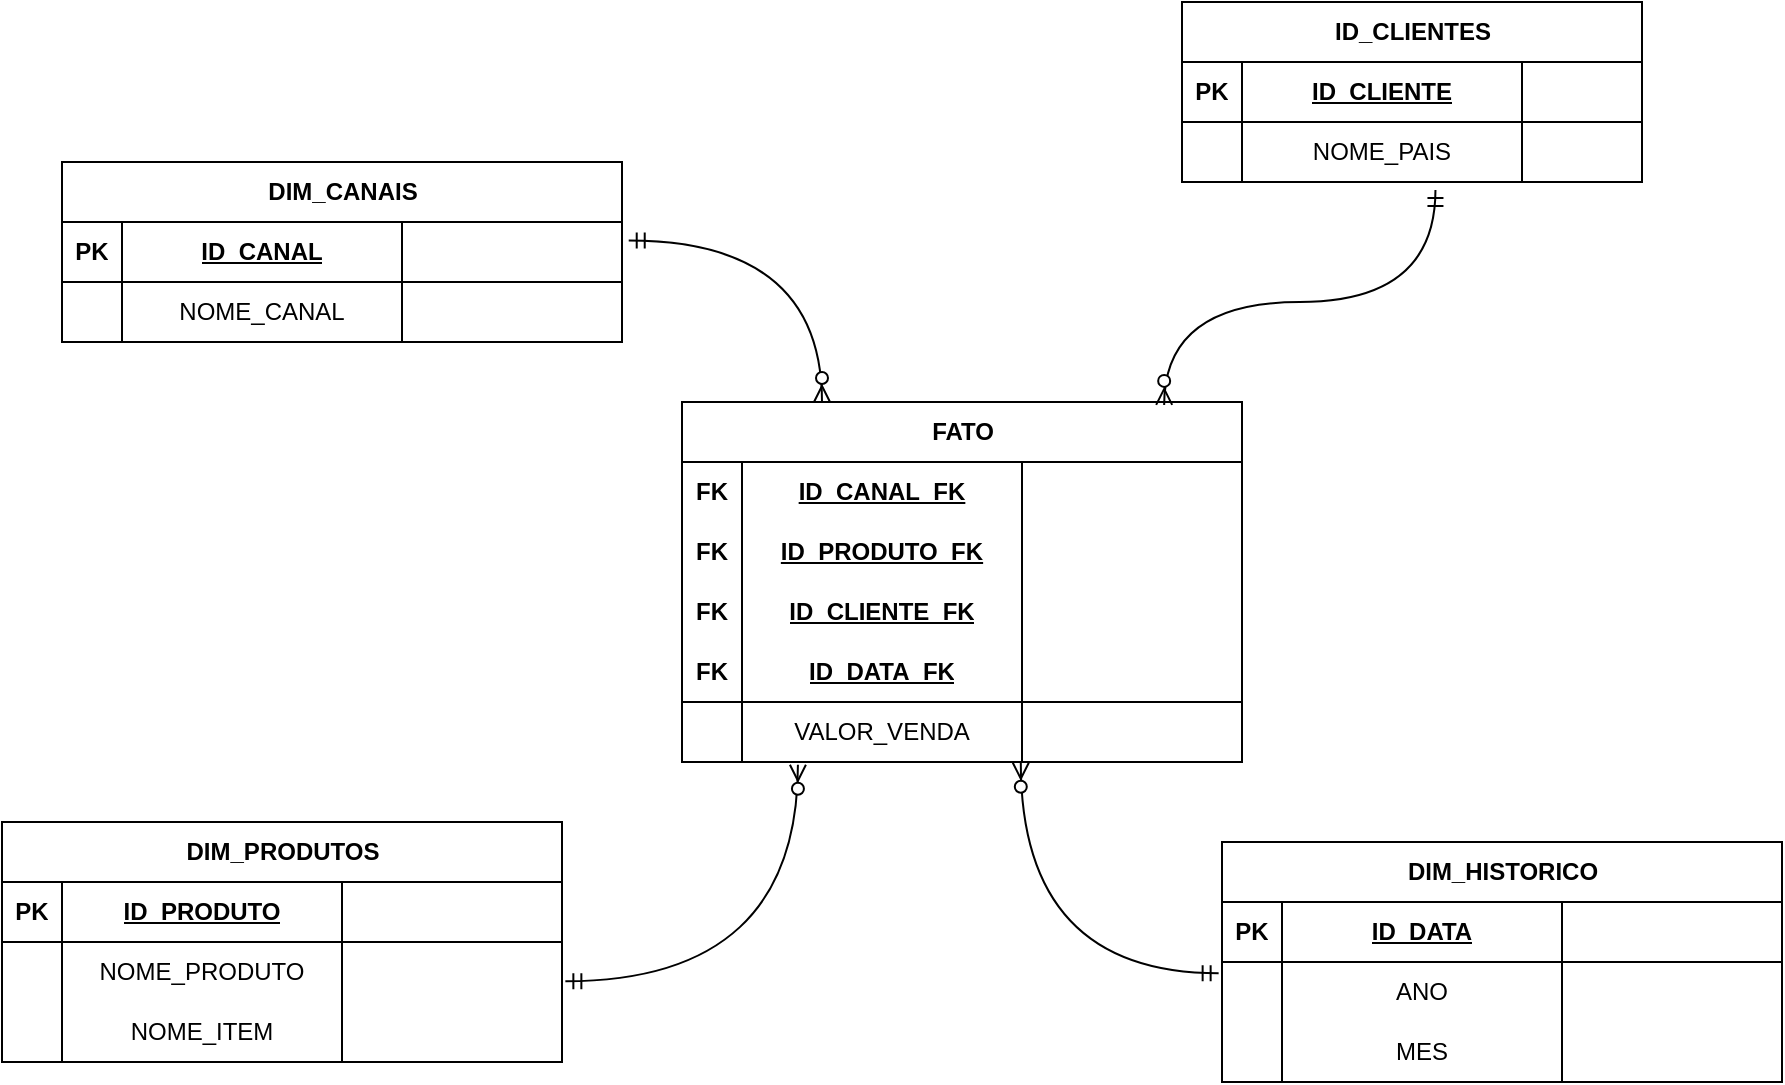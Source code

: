 <mxfile version="24.4.0" type="device">
  <diagram name="Page-1" id="2ca16b54-16f6-2749-3443-fa8db7711227">
    <mxGraphModel dx="1261" dy="1177" grid="1" gridSize="10" guides="1" tooltips="1" connect="1" arrows="1" fold="1" page="1" pageScale="1" pageWidth="1100" pageHeight="850" background="none" math="0" shadow="0">
      <root>
        <mxCell id="0" />
        <mxCell id="1" parent="0" />
        <mxCell id="dxaQRA7yv5_Gi09kWZQq-1" value="DIM_CANAIS" style="shape=table;startSize=30;container=1;collapsible=1;childLayout=tableLayout;fixedRows=1;rowLines=0;fontStyle=1;align=center;resizeLast=1;html=1;" vertex="1" parent="1">
          <mxGeometry x="135" y="150" width="280" height="90" as="geometry" />
        </mxCell>
        <mxCell id="dxaQRA7yv5_Gi09kWZQq-2" value="" style="shape=tableRow;horizontal=0;startSize=0;swimlaneHead=0;swimlaneBody=0;fillColor=none;collapsible=0;dropTarget=0;points=[[0,0.5],[1,0.5]];portConstraint=eastwest;top=0;left=0;right=0;bottom=1;" vertex="1" parent="dxaQRA7yv5_Gi09kWZQq-1">
          <mxGeometry y="30" width="280" height="30" as="geometry" />
        </mxCell>
        <mxCell id="dxaQRA7yv5_Gi09kWZQq-15" value="PK" style="shape=partialRectangle;connectable=0;fillColor=none;top=0;left=0;bottom=0;right=0;fontStyle=1;overflow=hidden;whiteSpace=wrap;html=1;" vertex="1" parent="dxaQRA7yv5_Gi09kWZQq-2">
          <mxGeometry width="30" height="30" as="geometry">
            <mxRectangle width="30" height="30" as="alternateBounds" />
          </mxGeometry>
        </mxCell>
        <mxCell id="dxaQRA7yv5_Gi09kWZQq-3" value="&lt;span style=&quot;text-align: left; text-decoration-line: underline;&quot;&gt;ID_CANAL&lt;/span&gt;" style="shape=partialRectangle;connectable=0;fillColor=none;top=0;left=0;bottom=0;right=0;fontStyle=1;overflow=hidden;whiteSpace=wrap;html=1;" vertex="1" parent="dxaQRA7yv5_Gi09kWZQq-2">
          <mxGeometry x="30" width="140" height="30" as="geometry">
            <mxRectangle width="140" height="30" as="alternateBounds" />
          </mxGeometry>
        </mxCell>
        <mxCell id="dxaQRA7yv5_Gi09kWZQq-4" value="" style="shape=partialRectangle;connectable=0;fillColor=none;top=0;left=0;bottom=0;right=0;align=left;spacingLeft=6;fontStyle=5;overflow=hidden;whiteSpace=wrap;html=1;" vertex="1" parent="dxaQRA7yv5_Gi09kWZQq-2">
          <mxGeometry x="170" width="110" height="30" as="geometry">
            <mxRectangle width="110" height="30" as="alternateBounds" />
          </mxGeometry>
        </mxCell>
        <mxCell id="dxaQRA7yv5_Gi09kWZQq-5" value="" style="shape=tableRow;horizontal=0;startSize=0;swimlaneHead=0;swimlaneBody=0;fillColor=none;collapsible=0;dropTarget=0;points=[[0,0.5],[1,0.5]];portConstraint=eastwest;top=0;left=0;right=0;bottom=0;" vertex="1" parent="dxaQRA7yv5_Gi09kWZQq-1">
          <mxGeometry y="60" width="280" height="30" as="geometry" />
        </mxCell>
        <mxCell id="dxaQRA7yv5_Gi09kWZQq-16" style="shape=partialRectangle;connectable=0;fillColor=none;top=0;left=0;bottom=0;right=0;editable=1;overflow=hidden;whiteSpace=wrap;html=1;" vertex="1" parent="dxaQRA7yv5_Gi09kWZQq-5">
          <mxGeometry width="30" height="30" as="geometry">
            <mxRectangle width="30" height="30" as="alternateBounds" />
          </mxGeometry>
        </mxCell>
        <mxCell id="dxaQRA7yv5_Gi09kWZQq-6" value="&lt;span style=&quot;text-align: left;&quot;&gt;NOME_CANAL&lt;/span&gt;" style="shape=partialRectangle;connectable=0;fillColor=none;top=0;left=0;bottom=0;right=0;editable=1;overflow=hidden;whiteSpace=wrap;html=1;" vertex="1" parent="dxaQRA7yv5_Gi09kWZQq-5">
          <mxGeometry x="30" width="140" height="30" as="geometry">
            <mxRectangle width="140" height="30" as="alternateBounds" />
          </mxGeometry>
        </mxCell>
        <mxCell id="dxaQRA7yv5_Gi09kWZQq-7" value="" style="shape=partialRectangle;connectable=0;fillColor=none;top=0;left=0;bottom=0;right=0;align=left;spacingLeft=6;overflow=hidden;whiteSpace=wrap;html=1;" vertex="1" parent="dxaQRA7yv5_Gi09kWZQq-5">
          <mxGeometry x="170" width="110" height="30" as="geometry">
            <mxRectangle width="110" height="30" as="alternateBounds" />
          </mxGeometry>
        </mxCell>
        <mxCell id="dxaQRA7yv5_Gi09kWZQq-17" value="DIM_PRODUTOS" style="shape=table;startSize=30;container=1;collapsible=1;childLayout=tableLayout;fixedRows=1;rowLines=0;fontStyle=1;align=center;resizeLast=1;html=1;" vertex="1" parent="1">
          <mxGeometry x="105" y="480" width="280" height="120" as="geometry" />
        </mxCell>
        <mxCell id="dxaQRA7yv5_Gi09kWZQq-18" value="" style="shape=tableRow;horizontal=0;startSize=0;swimlaneHead=0;swimlaneBody=0;fillColor=none;collapsible=0;dropTarget=0;points=[[0,0.5],[1,0.5]];portConstraint=eastwest;top=0;left=0;right=0;bottom=1;" vertex="1" parent="dxaQRA7yv5_Gi09kWZQq-17">
          <mxGeometry y="30" width="280" height="30" as="geometry" />
        </mxCell>
        <mxCell id="dxaQRA7yv5_Gi09kWZQq-19" value="PK" style="shape=partialRectangle;connectable=0;fillColor=none;top=0;left=0;bottom=0;right=0;fontStyle=1;overflow=hidden;whiteSpace=wrap;html=1;" vertex="1" parent="dxaQRA7yv5_Gi09kWZQq-18">
          <mxGeometry width="30" height="30" as="geometry">
            <mxRectangle width="30" height="30" as="alternateBounds" />
          </mxGeometry>
        </mxCell>
        <mxCell id="dxaQRA7yv5_Gi09kWZQq-20" value="&lt;span style=&quot;text-align: left; text-decoration-line: underline;&quot;&gt;ID_PRODUTO&lt;/span&gt;" style="shape=partialRectangle;connectable=0;fillColor=none;top=0;left=0;bottom=0;right=0;fontStyle=1;overflow=hidden;whiteSpace=wrap;html=1;" vertex="1" parent="dxaQRA7yv5_Gi09kWZQq-18">
          <mxGeometry x="30" width="140" height="30" as="geometry">
            <mxRectangle width="140" height="30" as="alternateBounds" />
          </mxGeometry>
        </mxCell>
        <mxCell id="dxaQRA7yv5_Gi09kWZQq-21" value="" style="shape=partialRectangle;connectable=0;fillColor=none;top=0;left=0;bottom=0;right=0;align=left;spacingLeft=6;fontStyle=5;overflow=hidden;whiteSpace=wrap;html=1;" vertex="1" parent="dxaQRA7yv5_Gi09kWZQq-18">
          <mxGeometry x="170" width="110" height="30" as="geometry">
            <mxRectangle width="110" height="30" as="alternateBounds" />
          </mxGeometry>
        </mxCell>
        <mxCell id="dxaQRA7yv5_Gi09kWZQq-22" value="" style="shape=tableRow;horizontal=0;startSize=0;swimlaneHead=0;swimlaneBody=0;fillColor=none;collapsible=0;dropTarget=0;points=[[0,0.5],[1,0.5]];portConstraint=eastwest;top=0;left=0;right=0;bottom=0;" vertex="1" parent="dxaQRA7yv5_Gi09kWZQq-17">
          <mxGeometry y="60" width="280" height="30" as="geometry" />
        </mxCell>
        <mxCell id="dxaQRA7yv5_Gi09kWZQq-23" style="shape=partialRectangle;connectable=0;fillColor=none;top=0;left=0;bottom=0;right=0;editable=1;overflow=hidden;whiteSpace=wrap;html=1;" vertex="1" parent="dxaQRA7yv5_Gi09kWZQq-22">
          <mxGeometry width="30" height="30" as="geometry">
            <mxRectangle width="30" height="30" as="alternateBounds" />
          </mxGeometry>
        </mxCell>
        <mxCell id="dxaQRA7yv5_Gi09kWZQq-24" value="&lt;span style=&quot;text-align: left;&quot;&gt;NOME_PRODUTO&lt;/span&gt;" style="shape=partialRectangle;connectable=0;fillColor=none;top=0;left=0;bottom=0;right=0;editable=1;overflow=hidden;whiteSpace=wrap;html=1;" vertex="1" parent="dxaQRA7yv5_Gi09kWZQq-22">
          <mxGeometry x="30" width="140" height="30" as="geometry">
            <mxRectangle width="140" height="30" as="alternateBounds" />
          </mxGeometry>
        </mxCell>
        <mxCell id="dxaQRA7yv5_Gi09kWZQq-25" value="" style="shape=partialRectangle;connectable=0;fillColor=none;top=0;left=0;bottom=0;right=0;align=left;spacingLeft=6;overflow=hidden;whiteSpace=wrap;html=1;" vertex="1" parent="dxaQRA7yv5_Gi09kWZQq-22">
          <mxGeometry x="170" width="110" height="30" as="geometry">
            <mxRectangle width="110" height="30" as="alternateBounds" />
          </mxGeometry>
        </mxCell>
        <mxCell id="dxaQRA7yv5_Gi09kWZQq-26" style="shape=tableRow;horizontal=0;startSize=0;swimlaneHead=0;swimlaneBody=0;fillColor=none;collapsible=0;dropTarget=0;points=[[0,0.5],[1,0.5]];portConstraint=eastwest;top=0;left=0;right=0;bottom=0;" vertex="1" parent="dxaQRA7yv5_Gi09kWZQq-17">
          <mxGeometry y="90" width="280" height="30" as="geometry" />
        </mxCell>
        <mxCell id="dxaQRA7yv5_Gi09kWZQq-27" style="shape=partialRectangle;connectable=0;fillColor=none;top=0;left=0;bottom=0;right=0;editable=1;overflow=hidden;whiteSpace=wrap;html=1;" vertex="1" parent="dxaQRA7yv5_Gi09kWZQq-26">
          <mxGeometry width="30" height="30" as="geometry">
            <mxRectangle width="30" height="30" as="alternateBounds" />
          </mxGeometry>
        </mxCell>
        <mxCell id="dxaQRA7yv5_Gi09kWZQq-28" value="NOME_ITEM" style="shape=partialRectangle;connectable=0;fillColor=none;top=0;left=0;bottom=0;right=0;editable=1;overflow=hidden;whiteSpace=wrap;html=1;" vertex="1" parent="dxaQRA7yv5_Gi09kWZQq-26">
          <mxGeometry x="30" width="140" height="30" as="geometry">
            <mxRectangle width="140" height="30" as="alternateBounds" />
          </mxGeometry>
        </mxCell>
        <mxCell id="dxaQRA7yv5_Gi09kWZQq-29" style="shape=partialRectangle;connectable=0;fillColor=none;top=0;left=0;bottom=0;right=0;align=left;spacingLeft=6;overflow=hidden;whiteSpace=wrap;html=1;" vertex="1" parent="dxaQRA7yv5_Gi09kWZQq-26">
          <mxGeometry x="170" width="110" height="30" as="geometry">
            <mxRectangle width="110" height="30" as="alternateBounds" />
          </mxGeometry>
        </mxCell>
        <mxCell id="dxaQRA7yv5_Gi09kWZQq-30" value="FATO" style="shape=table;startSize=30;container=1;collapsible=1;childLayout=tableLayout;fixedRows=1;rowLines=0;fontStyle=1;align=center;resizeLast=1;html=1;" vertex="1" parent="1">
          <mxGeometry x="445" y="270" width="280" height="180" as="geometry" />
        </mxCell>
        <mxCell id="dxaQRA7yv5_Gi09kWZQq-55" style="shape=tableRow;horizontal=0;startSize=0;swimlaneHead=0;swimlaneBody=0;fillColor=none;collapsible=0;dropTarget=0;points=[[0,0.5],[1,0.5]];portConstraint=eastwest;top=0;left=0;right=0;bottom=0;" vertex="1" parent="dxaQRA7yv5_Gi09kWZQq-30">
          <mxGeometry y="30" width="280" height="30" as="geometry" />
        </mxCell>
        <mxCell id="dxaQRA7yv5_Gi09kWZQq-56" value="&lt;span style=&quot;font-weight: 700;&quot;&gt;FK&lt;/span&gt;" style="shape=partialRectangle;connectable=0;fillColor=none;top=0;left=0;bottom=0;right=0;editable=1;overflow=hidden;whiteSpace=wrap;html=1;" vertex="1" parent="dxaQRA7yv5_Gi09kWZQq-55">
          <mxGeometry width="30" height="30" as="geometry">
            <mxRectangle width="30" height="30" as="alternateBounds" />
          </mxGeometry>
        </mxCell>
        <mxCell id="dxaQRA7yv5_Gi09kWZQq-57" value="&lt;span style=&quot;font-weight: 700;&quot;&gt;&lt;u&gt;ID_CANAL_FK&lt;/u&gt;&lt;/span&gt;" style="shape=partialRectangle;connectable=0;fillColor=none;top=0;left=0;bottom=0;right=0;editable=1;overflow=hidden;whiteSpace=wrap;html=1;" vertex="1" parent="dxaQRA7yv5_Gi09kWZQq-55">
          <mxGeometry x="30" width="140" height="30" as="geometry">
            <mxRectangle width="140" height="30" as="alternateBounds" />
          </mxGeometry>
        </mxCell>
        <mxCell id="dxaQRA7yv5_Gi09kWZQq-58" style="shape=partialRectangle;connectable=0;fillColor=none;top=0;left=0;bottom=0;right=0;align=left;spacingLeft=6;overflow=hidden;whiteSpace=wrap;html=1;" vertex="1" parent="dxaQRA7yv5_Gi09kWZQq-55">
          <mxGeometry x="170" width="110" height="30" as="geometry">
            <mxRectangle width="110" height="30" as="alternateBounds" />
          </mxGeometry>
        </mxCell>
        <mxCell id="dxaQRA7yv5_Gi09kWZQq-67" style="shape=tableRow;horizontal=0;startSize=0;swimlaneHead=0;swimlaneBody=0;fillColor=none;collapsible=0;dropTarget=0;points=[[0,0.5],[1,0.5]];portConstraint=eastwest;top=0;left=0;right=0;bottom=0;" vertex="1" parent="dxaQRA7yv5_Gi09kWZQq-30">
          <mxGeometry y="60" width="280" height="30" as="geometry" />
        </mxCell>
        <mxCell id="dxaQRA7yv5_Gi09kWZQq-68" value="&lt;b&gt;FK&lt;/b&gt;" style="shape=partialRectangle;connectable=0;fillColor=none;top=0;left=0;bottom=0;right=0;editable=1;overflow=hidden;whiteSpace=wrap;html=1;" vertex="1" parent="dxaQRA7yv5_Gi09kWZQq-67">
          <mxGeometry width="30" height="30" as="geometry">
            <mxRectangle width="30" height="30" as="alternateBounds" />
          </mxGeometry>
        </mxCell>
        <mxCell id="dxaQRA7yv5_Gi09kWZQq-69" value="&lt;b&gt;&lt;u&gt;ID_PRODUTO_FK&lt;/u&gt;&lt;/b&gt;" style="shape=partialRectangle;connectable=0;fillColor=none;top=0;left=0;bottom=0;right=0;editable=1;overflow=hidden;whiteSpace=wrap;html=1;" vertex="1" parent="dxaQRA7yv5_Gi09kWZQq-67">
          <mxGeometry x="30" width="140" height="30" as="geometry">
            <mxRectangle width="140" height="30" as="alternateBounds" />
          </mxGeometry>
        </mxCell>
        <mxCell id="dxaQRA7yv5_Gi09kWZQq-70" style="shape=partialRectangle;connectable=0;fillColor=none;top=0;left=0;bottom=0;right=0;align=left;spacingLeft=6;overflow=hidden;whiteSpace=wrap;html=1;" vertex="1" parent="dxaQRA7yv5_Gi09kWZQq-67">
          <mxGeometry x="170" width="110" height="30" as="geometry">
            <mxRectangle width="110" height="30" as="alternateBounds" />
          </mxGeometry>
        </mxCell>
        <mxCell id="dxaQRA7yv5_Gi09kWZQq-59" style="shape=tableRow;horizontal=0;startSize=0;swimlaneHead=0;swimlaneBody=0;fillColor=none;collapsible=0;dropTarget=0;points=[[0,0.5],[1,0.5]];portConstraint=eastwest;top=0;left=0;right=0;bottom=0;" vertex="1" parent="dxaQRA7yv5_Gi09kWZQq-30">
          <mxGeometry y="90" width="280" height="30" as="geometry" />
        </mxCell>
        <mxCell id="dxaQRA7yv5_Gi09kWZQq-60" value="&lt;b&gt;FK&lt;/b&gt;" style="shape=partialRectangle;connectable=0;fillColor=none;top=0;left=0;bottom=0;right=0;editable=1;overflow=hidden;whiteSpace=wrap;html=1;" vertex="1" parent="dxaQRA7yv5_Gi09kWZQq-59">
          <mxGeometry width="30" height="30" as="geometry">
            <mxRectangle width="30" height="30" as="alternateBounds" />
          </mxGeometry>
        </mxCell>
        <mxCell id="dxaQRA7yv5_Gi09kWZQq-61" value="&lt;b&gt;&lt;u&gt;ID_CLIENTE_FK&lt;/u&gt;&lt;/b&gt;" style="shape=partialRectangle;connectable=0;fillColor=none;top=0;left=0;bottom=0;right=0;editable=1;overflow=hidden;whiteSpace=wrap;html=1;" vertex="1" parent="dxaQRA7yv5_Gi09kWZQq-59">
          <mxGeometry x="30" width="140" height="30" as="geometry">
            <mxRectangle width="140" height="30" as="alternateBounds" />
          </mxGeometry>
        </mxCell>
        <mxCell id="dxaQRA7yv5_Gi09kWZQq-62" value="" style="shape=partialRectangle;connectable=0;fillColor=none;top=0;left=0;bottom=0;right=0;align=left;spacingLeft=6;overflow=hidden;whiteSpace=wrap;html=1;" vertex="1" parent="dxaQRA7yv5_Gi09kWZQq-59">
          <mxGeometry x="170" width="110" height="30" as="geometry">
            <mxRectangle width="110" height="30" as="alternateBounds" />
          </mxGeometry>
        </mxCell>
        <mxCell id="dxaQRA7yv5_Gi09kWZQq-51" style="shape=tableRow;horizontal=0;startSize=0;swimlaneHead=0;swimlaneBody=0;fillColor=none;collapsible=0;dropTarget=0;points=[[0,0.5],[1,0.5]];portConstraint=eastwest;top=0;left=0;right=0;bottom=1;" vertex="1" parent="dxaQRA7yv5_Gi09kWZQq-30">
          <mxGeometry y="120" width="280" height="30" as="geometry" />
        </mxCell>
        <mxCell id="dxaQRA7yv5_Gi09kWZQq-52" value="FK" style="shape=partialRectangle;connectable=0;fillColor=none;top=0;left=0;bottom=0;right=0;fontStyle=1;overflow=hidden;whiteSpace=wrap;html=1;shadow=1;expand=0;" vertex="1" parent="dxaQRA7yv5_Gi09kWZQq-51">
          <mxGeometry width="30" height="30" as="geometry">
            <mxRectangle width="30" height="30" as="alternateBounds" />
          </mxGeometry>
        </mxCell>
        <mxCell id="dxaQRA7yv5_Gi09kWZQq-53" value="&lt;u&gt;ID_DATA_FK&lt;/u&gt;" style="shape=partialRectangle;connectable=0;fillColor=none;top=0;left=0;bottom=0;right=0;fontStyle=1;overflow=hidden;whiteSpace=wrap;html=1;shadow=0;expand=0;" vertex="1" parent="dxaQRA7yv5_Gi09kWZQq-51">
          <mxGeometry x="30" width="140" height="30" as="geometry">
            <mxRectangle width="140" height="30" as="alternateBounds" />
          </mxGeometry>
        </mxCell>
        <mxCell id="dxaQRA7yv5_Gi09kWZQq-54" value="" style="shape=partialRectangle;connectable=0;fillColor=none;top=0;left=0;bottom=0;right=0;align=left;spacingLeft=6;fontStyle=5;overflow=hidden;whiteSpace=wrap;html=1;shadow=1;expand=0;" vertex="1" parent="dxaQRA7yv5_Gi09kWZQq-51">
          <mxGeometry x="170" width="110" height="30" as="geometry">
            <mxRectangle width="110" height="30" as="alternateBounds" />
          </mxGeometry>
        </mxCell>
        <mxCell id="dxaQRA7yv5_Gi09kWZQq-35" value="" style="shape=tableRow;horizontal=0;startSize=0;swimlaneHead=0;swimlaneBody=0;fillColor=none;collapsible=0;dropTarget=0;points=[[0,0.5],[1,0.5]];portConstraint=eastwest;top=0;left=0;right=0;bottom=0;" vertex="1" parent="dxaQRA7yv5_Gi09kWZQq-30">
          <mxGeometry y="150" width="280" height="30" as="geometry" />
        </mxCell>
        <mxCell id="dxaQRA7yv5_Gi09kWZQq-36" style="shape=partialRectangle;connectable=0;fillColor=none;top=0;left=0;bottom=0;right=0;editable=1;overflow=hidden;whiteSpace=wrap;html=1;" vertex="1" parent="dxaQRA7yv5_Gi09kWZQq-35">
          <mxGeometry width="30" height="30" as="geometry">
            <mxRectangle width="30" height="30" as="alternateBounds" />
          </mxGeometry>
        </mxCell>
        <mxCell id="dxaQRA7yv5_Gi09kWZQq-37" value="&lt;span style=&quot;text-align: left;&quot;&gt;VALOR_VENDA&lt;/span&gt;" style="shape=partialRectangle;connectable=0;fillColor=none;top=0;left=0;bottom=0;right=0;editable=1;overflow=hidden;whiteSpace=wrap;html=1;" vertex="1" parent="dxaQRA7yv5_Gi09kWZQq-35">
          <mxGeometry x="30" width="140" height="30" as="geometry">
            <mxRectangle width="140" height="30" as="alternateBounds" />
          </mxGeometry>
        </mxCell>
        <mxCell id="dxaQRA7yv5_Gi09kWZQq-38" value="" style="shape=partialRectangle;connectable=0;fillColor=none;top=0;left=0;bottom=0;right=0;align=left;spacingLeft=6;overflow=hidden;whiteSpace=wrap;html=1;" vertex="1" parent="dxaQRA7yv5_Gi09kWZQq-35">
          <mxGeometry x="170" width="110" height="30" as="geometry">
            <mxRectangle width="110" height="30" as="alternateBounds" />
          </mxGeometry>
        </mxCell>
        <mxCell id="dxaQRA7yv5_Gi09kWZQq-73" style="shape=partialRectangle;connectable=0;fillColor=none;top=0;left=0;bottom=0;right=0;align=left;spacingLeft=6;overflow=hidden;whiteSpace=wrap;html=1;" vertex="1" parent="1">
          <mxGeometry x="645" y="300" width="110" height="30" as="geometry">
            <mxRectangle width="110" height="30" as="alternateBounds" />
          </mxGeometry>
        </mxCell>
        <mxCell id="dxaQRA7yv5_Gi09kWZQq-98" value="ID_CLIENTES" style="shape=table;startSize=30;container=1;collapsible=1;childLayout=tableLayout;fixedRows=1;rowLines=0;fontStyle=1;align=center;resizeLast=1;html=1;" vertex="1" parent="1">
          <mxGeometry x="695" y="70" width="230" height="90" as="geometry" />
        </mxCell>
        <mxCell id="dxaQRA7yv5_Gi09kWZQq-99" value="" style="shape=tableRow;horizontal=0;startSize=0;swimlaneHead=0;swimlaneBody=0;fillColor=none;collapsible=0;dropTarget=0;points=[[0,0.5],[1,0.5]];portConstraint=eastwest;top=0;left=0;right=0;bottom=1;" vertex="1" parent="dxaQRA7yv5_Gi09kWZQq-98">
          <mxGeometry y="30" width="230" height="30" as="geometry" />
        </mxCell>
        <mxCell id="dxaQRA7yv5_Gi09kWZQq-100" value="PK" style="shape=partialRectangle;connectable=0;fillColor=none;top=0;left=0;bottom=0;right=0;fontStyle=1;overflow=hidden;whiteSpace=wrap;html=1;" vertex="1" parent="dxaQRA7yv5_Gi09kWZQq-99">
          <mxGeometry width="30" height="30" as="geometry">
            <mxRectangle width="30" height="30" as="alternateBounds" />
          </mxGeometry>
        </mxCell>
        <mxCell id="dxaQRA7yv5_Gi09kWZQq-101" value="&lt;span style=&quot;text-align: left; text-decoration-line: underline;&quot;&gt;ID_CLIENTE&lt;/span&gt;" style="shape=partialRectangle;connectable=0;fillColor=none;top=0;left=0;bottom=0;right=0;fontStyle=1;overflow=hidden;whiteSpace=wrap;html=1;" vertex="1" parent="dxaQRA7yv5_Gi09kWZQq-99">
          <mxGeometry x="30" width="140" height="30" as="geometry">
            <mxRectangle width="140" height="30" as="alternateBounds" />
          </mxGeometry>
        </mxCell>
        <mxCell id="dxaQRA7yv5_Gi09kWZQq-102" value="" style="shape=partialRectangle;connectable=0;fillColor=none;top=0;left=0;bottom=0;right=0;align=left;spacingLeft=6;fontStyle=5;overflow=hidden;whiteSpace=wrap;html=1;" vertex="1" parent="dxaQRA7yv5_Gi09kWZQq-99">
          <mxGeometry x="170" width="60" height="30" as="geometry">
            <mxRectangle width="60" height="30" as="alternateBounds" />
          </mxGeometry>
        </mxCell>
        <mxCell id="dxaQRA7yv5_Gi09kWZQq-103" value="" style="shape=tableRow;horizontal=0;startSize=0;swimlaneHead=0;swimlaneBody=0;fillColor=none;collapsible=0;dropTarget=0;points=[[0,0.5],[1,0.5]];portConstraint=eastwest;top=0;left=0;right=0;bottom=0;" vertex="1" parent="dxaQRA7yv5_Gi09kWZQq-98">
          <mxGeometry y="60" width="230" height="30" as="geometry" />
        </mxCell>
        <mxCell id="dxaQRA7yv5_Gi09kWZQq-104" style="shape=partialRectangle;connectable=0;fillColor=none;top=0;left=0;bottom=0;right=0;editable=1;overflow=hidden;whiteSpace=wrap;html=1;" vertex="1" parent="dxaQRA7yv5_Gi09kWZQq-103">
          <mxGeometry width="30" height="30" as="geometry">
            <mxRectangle width="30" height="30" as="alternateBounds" />
          </mxGeometry>
        </mxCell>
        <mxCell id="dxaQRA7yv5_Gi09kWZQq-105" value="&lt;span style=&quot;text-align: left;&quot;&gt;NOME_PAIS&lt;/span&gt;" style="shape=partialRectangle;connectable=0;fillColor=none;top=0;left=0;bottom=0;right=0;editable=1;overflow=hidden;whiteSpace=wrap;html=1;" vertex="1" parent="dxaQRA7yv5_Gi09kWZQq-103">
          <mxGeometry x="30" width="140" height="30" as="geometry">
            <mxRectangle width="140" height="30" as="alternateBounds" />
          </mxGeometry>
        </mxCell>
        <mxCell id="dxaQRA7yv5_Gi09kWZQq-106" value="" style="shape=partialRectangle;connectable=0;fillColor=none;top=0;left=0;bottom=0;right=0;align=left;spacingLeft=6;overflow=hidden;whiteSpace=wrap;html=1;" vertex="1" parent="dxaQRA7yv5_Gi09kWZQq-103">
          <mxGeometry x="170" width="60" height="30" as="geometry">
            <mxRectangle width="60" height="30" as="alternateBounds" />
          </mxGeometry>
        </mxCell>
        <mxCell id="dxaQRA7yv5_Gi09kWZQq-111" value="DIM_HISTORICO" style="shape=table;startSize=30;container=1;collapsible=1;childLayout=tableLayout;fixedRows=1;rowLines=0;fontStyle=1;align=center;resizeLast=1;html=1;" vertex="1" parent="1">
          <mxGeometry x="715" y="490" width="280" height="120" as="geometry" />
        </mxCell>
        <mxCell id="dxaQRA7yv5_Gi09kWZQq-112" value="" style="shape=tableRow;horizontal=0;startSize=0;swimlaneHead=0;swimlaneBody=0;fillColor=none;collapsible=0;dropTarget=0;points=[[0,0.5],[1,0.5]];portConstraint=eastwest;top=0;left=0;right=0;bottom=1;" vertex="1" parent="dxaQRA7yv5_Gi09kWZQq-111">
          <mxGeometry y="30" width="280" height="30" as="geometry" />
        </mxCell>
        <mxCell id="dxaQRA7yv5_Gi09kWZQq-113" value="PK" style="shape=partialRectangle;connectable=0;fillColor=none;top=0;left=0;bottom=0;right=0;fontStyle=1;overflow=hidden;whiteSpace=wrap;html=1;" vertex="1" parent="dxaQRA7yv5_Gi09kWZQq-112">
          <mxGeometry width="30" height="30" as="geometry">
            <mxRectangle width="30" height="30" as="alternateBounds" />
          </mxGeometry>
        </mxCell>
        <mxCell id="dxaQRA7yv5_Gi09kWZQq-114" value="&lt;div style=&quot;text-align: left;&quot;&gt;&lt;span style=&quot;background-color: initial;&quot;&gt;&lt;u&gt;ID_DATA&lt;/u&gt;&lt;/span&gt;&lt;/div&gt;" style="shape=partialRectangle;connectable=0;fillColor=none;top=0;left=0;bottom=0;right=0;fontStyle=1;overflow=hidden;whiteSpace=wrap;html=1;" vertex="1" parent="dxaQRA7yv5_Gi09kWZQq-112">
          <mxGeometry x="30" width="140" height="30" as="geometry">
            <mxRectangle width="140" height="30" as="alternateBounds" />
          </mxGeometry>
        </mxCell>
        <mxCell id="dxaQRA7yv5_Gi09kWZQq-115" value="" style="shape=partialRectangle;connectable=0;fillColor=none;top=0;left=0;bottom=0;right=0;align=left;spacingLeft=6;fontStyle=5;overflow=hidden;whiteSpace=wrap;html=1;" vertex="1" parent="dxaQRA7yv5_Gi09kWZQq-112">
          <mxGeometry x="170" width="110" height="30" as="geometry">
            <mxRectangle width="110" height="30" as="alternateBounds" />
          </mxGeometry>
        </mxCell>
        <mxCell id="dxaQRA7yv5_Gi09kWZQq-116" value="" style="shape=tableRow;horizontal=0;startSize=0;swimlaneHead=0;swimlaneBody=0;fillColor=none;collapsible=0;dropTarget=0;points=[[0,0.5],[1,0.5]];portConstraint=eastwest;top=0;left=0;right=0;bottom=0;" vertex="1" parent="dxaQRA7yv5_Gi09kWZQq-111">
          <mxGeometry y="60" width="280" height="30" as="geometry" />
        </mxCell>
        <mxCell id="dxaQRA7yv5_Gi09kWZQq-117" style="shape=partialRectangle;connectable=0;fillColor=none;top=0;left=0;bottom=0;right=0;editable=1;overflow=hidden;whiteSpace=wrap;html=1;" vertex="1" parent="dxaQRA7yv5_Gi09kWZQq-116">
          <mxGeometry width="30" height="30" as="geometry">
            <mxRectangle width="30" height="30" as="alternateBounds" />
          </mxGeometry>
        </mxCell>
        <mxCell id="dxaQRA7yv5_Gi09kWZQq-118" value="&lt;span style=&quot;text-align: left;&quot;&gt;ANO&lt;/span&gt;" style="shape=partialRectangle;connectable=0;fillColor=none;top=0;left=0;bottom=0;right=0;editable=1;overflow=hidden;whiteSpace=wrap;html=1;" vertex="1" parent="dxaQRA7yv5_Gi09kWZQq-116">
          <mxGeometry x="30" width="140" height="30" as="geometry">
            <mxRectangle width="140" height="30" as="alternateBounds" />
          </mxGeometry>
        </mxCell>
        <mxCell id="dxaQRA7yv5_Gi09kWZQq-119" value="" style="shape=partialRectangle;connectable=0;fillColor=none;top=0;left=0;bottom=0;right=0;align=left;spacingLeft=6;overflow=hidden;whiteSpace=wrap;html=1;" vertex="1" parent="dxaQRA7yv5_Gi09kWZQq-116">
          <mxGeometry x="170" width="110" height="30" as="geometry">
            <mxRectangle width="110" height="30" as="alternateBounds" />
          </mxGeometry>
        </mxCell>
        <mxCell id="dxaQRA7yv5_Gi09kWZQq-120" style="shape=tableRow;horizontal=0;startSize=0;swimlaneHead=0;swimlaneBody=0;fillColor=none;collapsible=0;dropTarget=0;points=[[0,0.5],[1,0.5]];portConstraint=eastwest;top=0;left=0;right=0;bottom=0;" vertex="1" parent="dxaQRA7yv5_Gi09kWZQq-111">
          <mxGeometry y="90" width="280" height="30" as="geometry" />
        </mxCell>
        <mxCell id="dxaQRA7yv5_Gi09kWZQq-121" style="shape=partialRectangle;connectable=0;fillColor=none;top=0;left=0;bottom=0;right=0;editable=1;overflow=hidden;whiteSpace=wrap;html=1;" vertex="1" parent="dxaQRA7yv5_Gi09kWZQq-120">
          <mxGeometry width="30" height="30" as="geometry">
            <mxRectangle width="30" height="30" as="alternateBounds" />
          </mxGeometry>
        </mxCell>
        <mxCell id="dxaQRA7yv5_Gi09kWZQq-122" value="MES" style="shape=partialRectangle;connectable=0;fillColor=none;top=0;left=0;bottom=0;right=0;editable=1;overflow=hidden;whiteSpace=wrap;html=1;" vertex="1" parent="dxaQRA7yv5_Gi09kWZQq-120">
          <mxGeometry x="30" width="140" height="30" as="geometry">
            <mxRectangle width="140" height="30" as="alternateBounds" />
          </mxGeometry>
        </mxCell>
        <mxCell id="dxaQRA7yv5_Gi09kWZQq-123" style="shape=partialRectangle;connectable=0;fillColor=none;top=0;left=0;bottom=0;right=0;align=left;spacingLeft=6;overflow=hidden;whiteSpace=wrap;html=1;" vertex="1" parent="dxaQRA7yv5_Gi09kWZQq-120">
          <mxGeometry x="170" width="110" height="30" as="geometry">
            <mxRectangle width="110" height="30" as="alternateBounds" />
          </mxGeometry>
        </mxCell>
        <mxCell id="dxaQRA7yv5_Gi09kWZQq-124" value="" style="edgeStyle=orthogonalEdgeStyle;fontSize=12;html=1;endArrow=ERzeroToMany;startArrow=ERmandOne;rounded=0;entryX=0.25;entryY=0;entryDx=0;entryDy=0;curved=1;exitX=1.012;exitY=0.31;exitDx=0;exitDy=0;exitPerimeter=0;" edge="1" parent="1" source="dxaQRA7yv5_Gi09kWZQq-2" target="dxaQRA7yv5_Gi09kWZQq-30">
          <mxGeometry width="100" height="100" relative="1" as="geometry">
            <mxPoint x="445" y="190" as="sourcePoint" />
            <mxPoint x="585" y="50" as="targetPoint" />
            <Array as="points">
              <mxPoint x="515" y="189" />
            </Array>
          </mxGeometry>
        </mxCell>
        <mxCell id="dxaQRA7yv5_Gi09kWZQq-125" value="" style="edgeStyle=orthogonalEdgeStyle;fontSize=12;html=1;endArrow=ERzeroToMany;startArrow=ERmandOne;rounded=0;entryX=0.207;entryY=1.047;entryDx=0;entryDy=0;curved=1;exitX=1.006;exitY=0.654;exitDx=0;exitDy=0;entryPerimeter=0;exitPerimeter=0;" edge="1" parent="1" source="dxaQRA7yv5_Gi09kWZQq-22" target="dxaQRA7yv5_Gi09kWZQq-35">
          <mxGeometry width="100" height="100" relative="1" as="geometry">
            <mxPoint x="366" y="591.55" as="sourcePoint" />
            <mxPoint x="563.76" y="488.41" as="targetPoint" />
            <Array as="points">
              <mxPoint x="503" y="560" />
            </Array>
          </mxGeometry>
        </mxCell>
        <mxCell id="dxaQRA7yv5_Gi09kWZQq-126" value="" style="edgeStyle=orthogonalEdgeStyle;fontSize=12;html=1;endArrow=ERzeroToMany;startArrow=ERmandOne;rounded=0;entryX=0.605;entryY=1.012;entryDx=0;entryDy=0;curved=1;exitX=-0.006;exitY=0.188;exitDx=0;exitDy=0;entryPerimeter=0;exitPerimeter=0;" edge="1" parent="1" source="dxaQRA7yv5_Gi09kWZQq-116" target="dxaQRA7yv5_Gi09kWZQq-35">
          <mxGeometry width="100" height="100" relative="1" as="geometry">
            <mxPoint x="397" y="570" as="sourcePoint" />
            <mxPoint x="513" y="461" as="targetPoint" />
            <Array as="points">
              <mxPoint x="614" y="556" />
            </Array>
          </mxGeometry>
        </mxCell>
        <mxCell id="dxaQRA7yv5_Gi09kWZQq-127" value="" style="edgeStyle=orthogonalEdgeStyle;fontSize=12;html=1;endArrow=ERzeroToMany;startArrow=ERmandOne;rounded=0;entryX=0.861;entryY=0.008;entryDx=0;entryDy=0;curved=1;exitX=0.551;exitY=1.135;exitDx=0;exitDy=0;entryPerimeter=0;exitPerimeter=0;" edge="1" parent="1" source="dxaQRA7yv5_Gi09kWZQq-103" target="dxaQRA7yv5_Gi09kWZQq-30">
          <mxGeometry width="100" height="100" relative="1" as="geometry">
            <mxPoint x="723" y="566" as="sourcePoint" />
            <mxPoint x="624" y="460" as="targetPoint" />
            <Array as="points">
              <mxPoint x="822" y="220" />
              <mxPoint x="686" y="220" />
            </Array>
          </mxGeometry>
        </mxCell>
      </root>
    </mxGraphModel>
  </diagram>
</mxfile>
